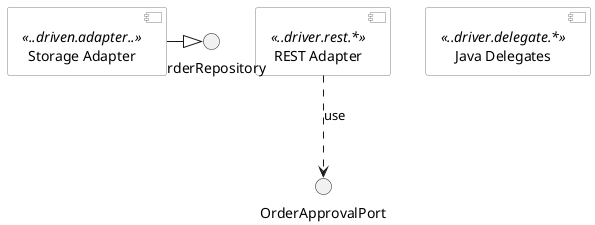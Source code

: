 @startuml

skinparam componentStyle uml2
skinparam component {
  BorderColor #grey
  BackgroundColor #white
}

[REST Adapter] << ..driver.rest.* >> as REST
[Java Delegates] << ..driver.delegate.* >> as Delegates

interface OrderApprovalPort
interface OrderRepository

[Storage Adapter] << ..driven.adapter.. >> as Storage

Storage -|> OrderRepository
REST ..> OrderApprovalPort : use



@enduml

@startuml

skinparam componentStyle uml2
skinparam component {
  BorderColor #grey
  BackgroundColor #white
}

[Address] <<..address..>>
[Customer] <<..customer..>>
[Order] <<..order..>> #white/PowderBlue
[Products] <<..product..>> #white/PowderBlue
[Product Catalog] <<..catalog..>> as catalog #PowderBlue
[Product Import] <<..importer..>> as import

' Could be some random comment
[XML] <<..xml.processor..>> <<..xml.types..>> as xml

[Order] ---> [Customer] : is placed by
[Order] --> [Products]

[Customer] --> [Address]

[Products] <--[#green]- catalog
import -left-> catalog : parse products
import --> xml
note top on link #lightgreen: is responsible for translating XML to java classes

@enduml
